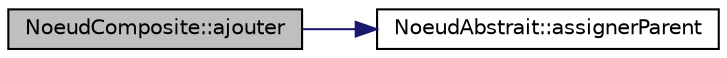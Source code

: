 digraph "NoeudComposite::ajouter"
{
  edge [fontname="Helvetica",fontsize="10",labelfontname="Helvetica",labelfontsize="10"];
  node [fontname="Helvetica",fontsize="10",shape=record];
  rankdir="LR";
  Node1 [label="NoeudComposite::ajouter",height=0.2,width=0.4,color="black", fillcolor="grey75", style="filled", fontcolor="black"];
  Node1 -> Node2 [color="midnightblue",fontsize="10",style="solid",fontname="Helvetica"];
  Node2 [label="NoeudAbstrait::assignerParent",height=0.2,width=0.4,color="black", fillcolor="white", style="filled",URL="$da/df4/class_noeud_abstrait.html#a7787ab59ecc1e6119287459a7154f307",tooltip="Assigne le parent de ce noeud. "];
}
